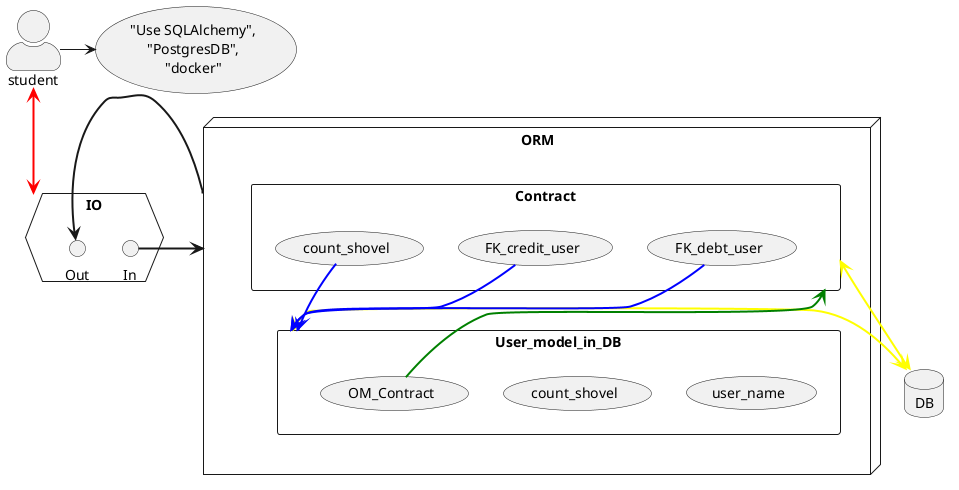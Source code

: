 @startuml
skinparam actorStyle awesome
student -> (Task)

database DB

hexagon IO {
interface Out
interface In
}


node ORM {
rectangle User_model_in_DB  {
  usecase "user_name" as U1
  usecase "count_shovel" as U2
  usecase "OM_Contract" as U3
}
Contract <-> DB #line:yellow;line.bold
User_model_in_DB <-> DB #line:yellow;line.bold
In => ORM
Out <= ORM
student <--> IO #line:red;line.bold

rectangle Contract  {
  usecase "FK_debt_user" as UC1
  usecase "FK_credit_user" as UC2
  usecase "count_shovel" as UC3
}
}

["Use SQLAlchemy",\n"PostgresDB",\n"docker"] as (Task)

U3 --> Contract #line:green;line.bold
UC1 --> User_model_in_DB #line:blue;line.bold
UC3 --> User_model_in_DB #line:blue;line.bold
UC2 --> User_model_in_DB #line:blue;line.bold


@enduml